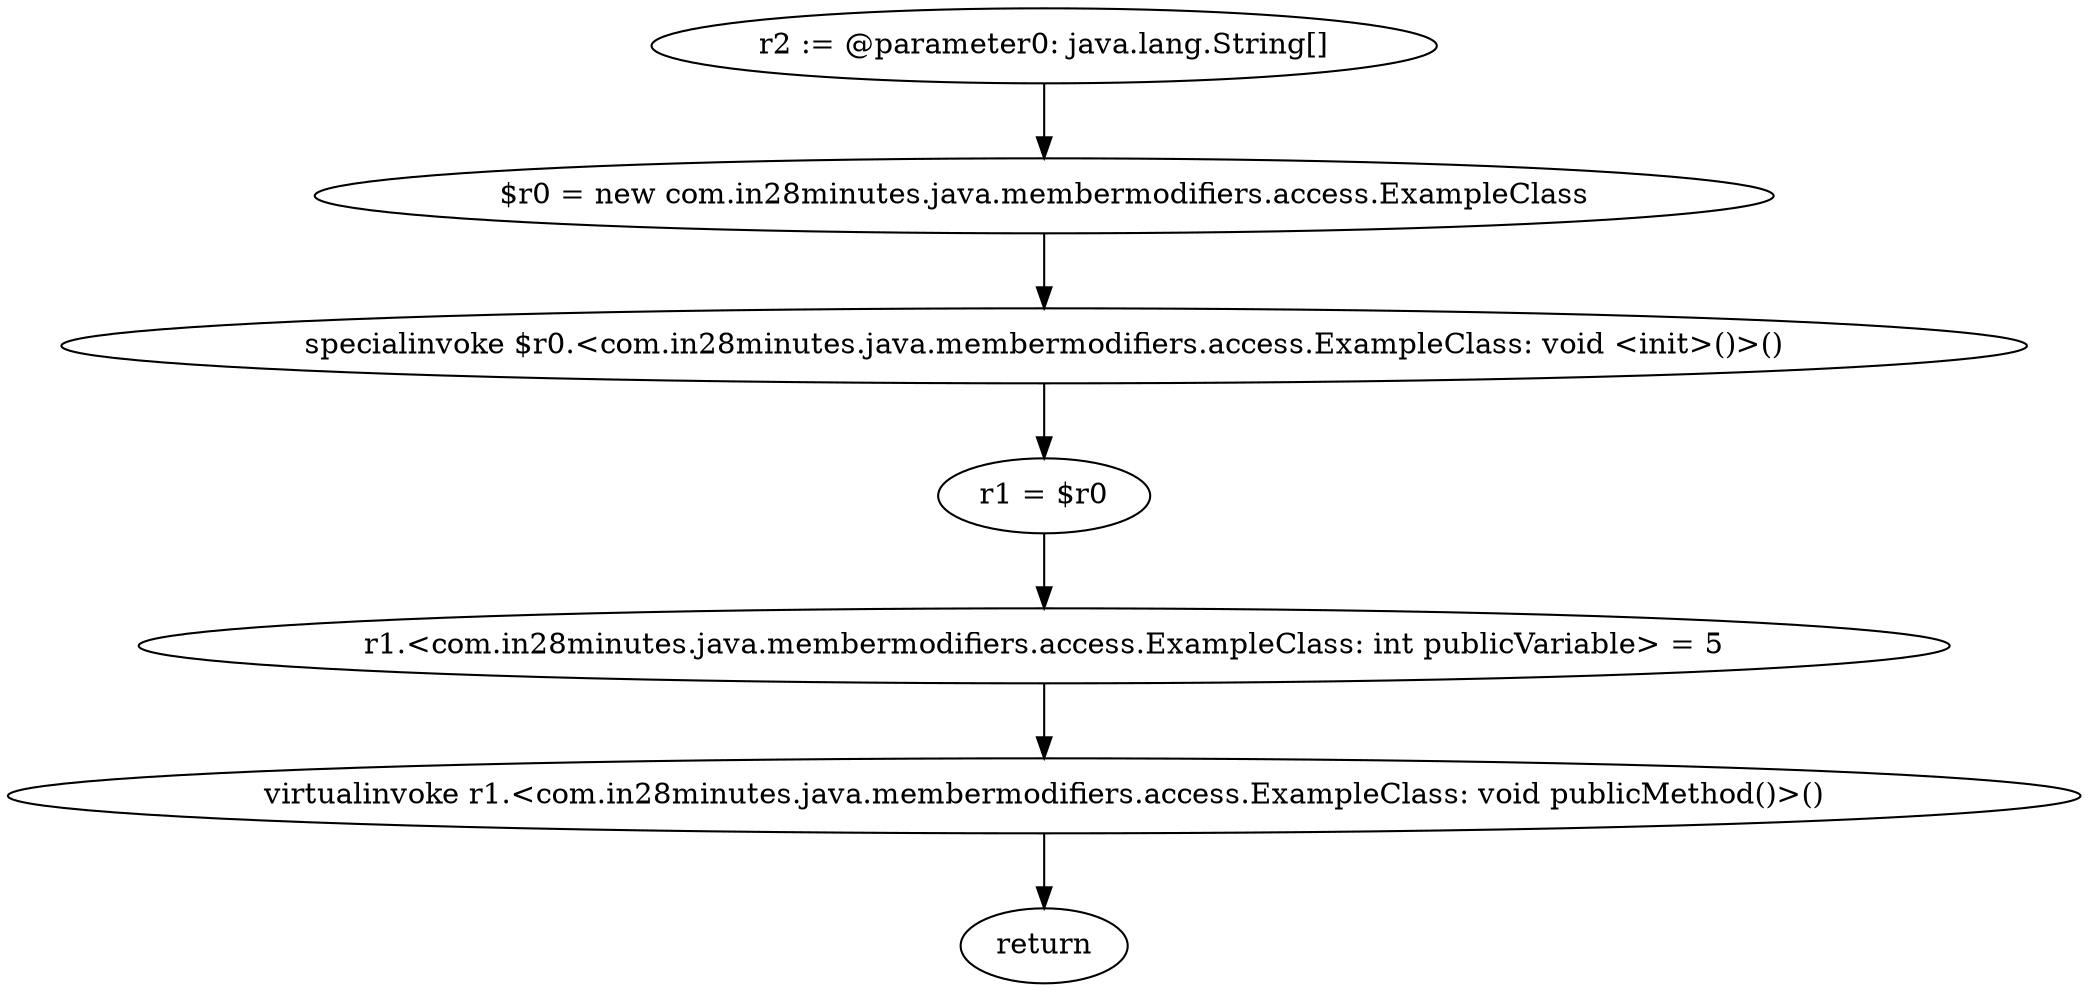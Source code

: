 digraph "unitGraph" {
    "r2 := @parameter0: java.lang.String[]"
    "$r0 = new com.in28minutes.java.membermodifiers.access.ExampleClass"
    "specialinvoke $r0.<com.in28minutes.java.membermodifiers.access.ExampleClass: void <init>()>()"
    "r1 = $r0"
    "r1.<com.in28minutes.java.membermodifiers.access.ExampleClass: int publicVariable> = 5"
    "virtualinvoke r1.<com.in28minutes.java.membermodifiers.access.ExampleClass: void publicMethod()>()"
    "return"
    "r2 := @parameter0: java.lang.String[]"->"$r0 = new com.in28minutes.java.membermodifiers.access.ExampleClass";
    "$r0 = new com.in28minutes.java.membermodifiers.access.ExampleClass"->"specialinvoke $r0.<com.in28minutes.java.membermodifiers.access.ExampleClass: void <init>()>()";
    "specialinvoke $r0.<com.in28minutes.java.membermodifiers.access.ExampleClass: void <init>()>()"->"r1 = $r0";
    "r1 = $r0"->"r1.<com.in28minutes.java.membermodifiers.access.ExampleClass: int publicVariable> = 5";
    "r1.<com.in28minutes.java.membermodifiers.access.ExampleClass: int publicVariable> = 5"->"virtualinvoke r1.<com.in28minutes.java.membermodifiers.access.ExampleClass: void publicMethod()>()";
    "virtualinvoke r1.<com.in28minutes.java.membermodifiers.access.ExampleClass: void publicMethod()>()"->"return";
}
